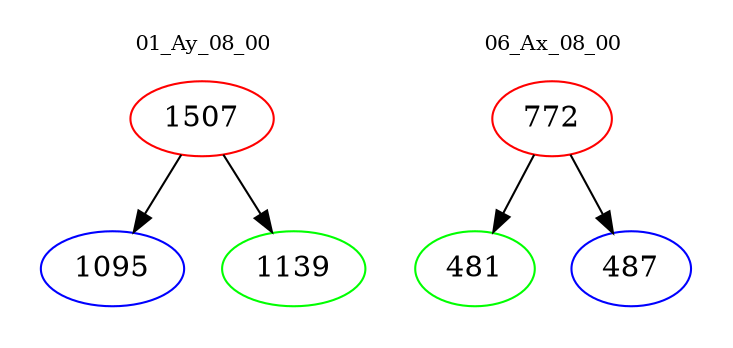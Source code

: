 digraph{
subgraph cluster_0 {
color = white
label = "01_Ay_08_00";
fontsize=10;
T0_1507 [label="1507", color="red"]
T0_1507 -> T0_1095 [color="black"]
T0_1095 [label="1095", color="blue"]
T0_1507 -> T0_1139 [color="black"]
T0_1139 [label="1139", color="green"]
}
subgraph cluster_1 {
color = white
label = "06_Ax_08_00";
fontsize=10;
T1_772 [label="772", color="red"]
T1_772 -> T1_481 [color="black"]
T1_481 [label="481", color="green"]
T1_772 -> T1_487 [color="black"]
T1_487 [label="487", color="blue"]
}
}
